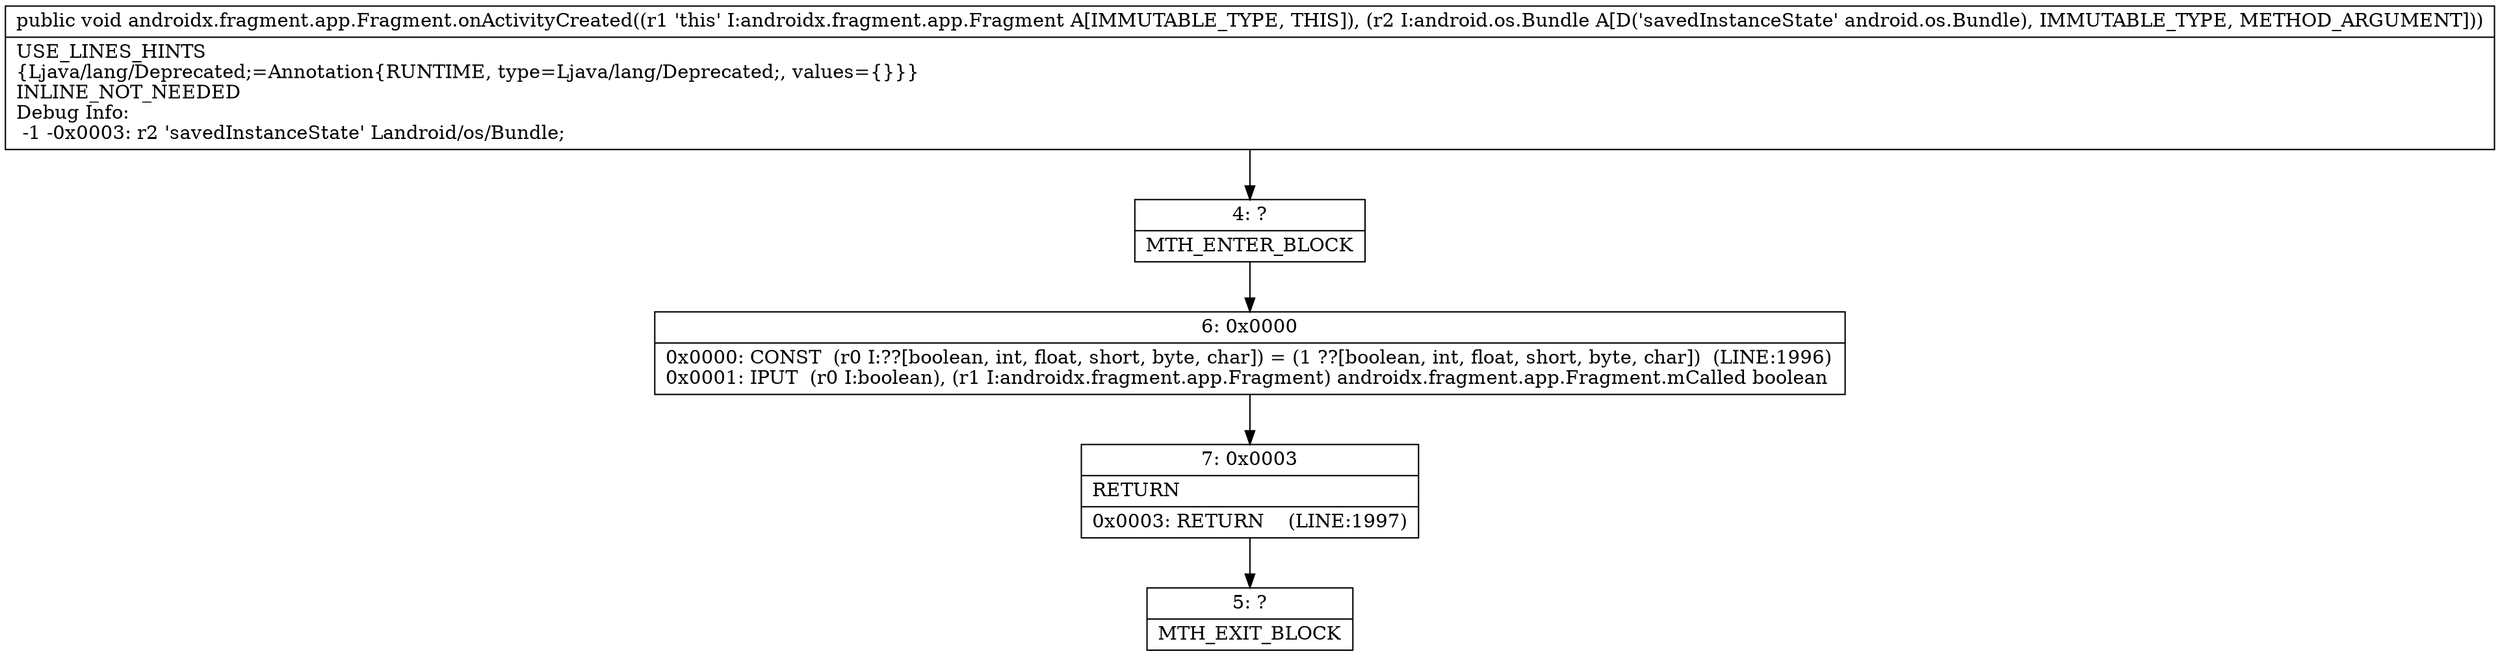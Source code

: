 digraph "CFG forandroidx.fragment.app.Fragment.onActivityCreated(Landroid\/os\/Bundle;)V" {
Node_4 [shape=record,label="{4\:\ ?|MTH_ENTER_BLOCK\l}"];
Node_6 [shape=record,label="{6\:\ 0x0000|0x0000: CONST  (r0 I:??[boolean, int, float, short, byte, char]) = (1 ??[boolean, int, float, short, byte, char])  (LINE:1996)\l0x0001: IPUT  (r0 I:boolean), (r1 I:androidx.fragment.app.Fragment) androidx.fragment.app.Fragment.mCalled boolean \l}"];
Node_7 [shape=record,label="{7\:\ 0x0003|RETURN\l|0x0003: RETURN    (LINE:1997)\l}"];
Node_5 [shape=record,label="{5\:\ ?|MTH_EXIT_BLOCK\l}"];
MethodNode[shape=record,label="{public void androidx.fragment.app.Fragment.onActivityCreated((r1 'this' I:androidx.fragment.app.Fragment A[IMMUTABLE_TYPE, THIS]), (r2 I:android.os.Bundle A[D('savedInstanceState' android.os.Bundle), IMMUTABLE_TYPE, METHOD_ARGUMENT]))  | USE_LINES_HINTS\l\{Ljava\/lang\/Deprecated;=Annotation\{RUNTIME, type=Ljava\/lang\/Deprecated;, values=\{\}\}\}\lINLINE_NOT_NEEDED\lDebug Info:\l  \-1 \-0x0003: r2 'savedInstanceState' Landroid\/os\/Bundle;\l}"];
MethodNode -> Node_4;Node_4 -> Node_6;
Node_6 -> Node_7;
Node_7 -> Node_5;
}

